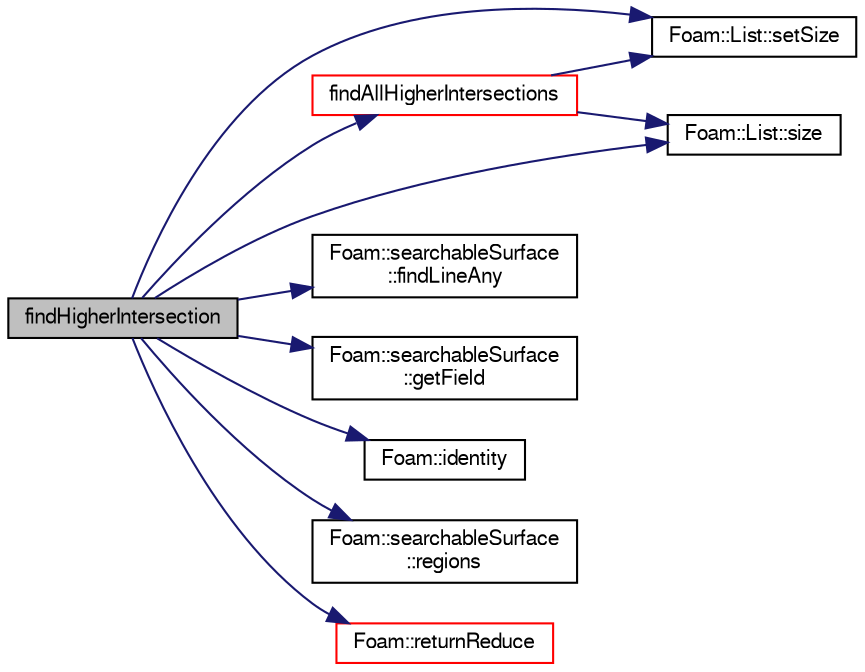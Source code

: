 digraph "findHigherIntersection"
{
  bgcolor="transparent";
  edge [fontname="FreeSans",fontsize="10",labelfontname="FreeSans",labelfontsize="10"];
  node [fontname="FreeSans",fontsize="10",shape=record];
  rankdir="LR";
  Node616 [label="findHigherIntersection",height=0.2,width=0.4,color="black", fillcolor="grey75", style="filled", fontcolor="black"];
  Node616 -> Node617 [color="midnightblue",fontsize="10",style="solid",fontname="FreeSans"];
  Node617 [label="findAllHigherIntersections",height=0.2,width=0.4,color="red",URL="$a24686.html#a2ddfa4de0fa7882bd33975fe7d96acbf",tooltip="Find all intersections of edge. Unsorted order. "];
  Node617 -> Node618 [color="midnightblue",fontsize="10",style="solid",fontname="FreeSans"];
  Node618 [label="Foam::List::setSize",height=0.2,width=0.4,color="black",URL="$a25694.html#aedb985ffeaf1bdbfeccc2a8730405703",tooltip="Reset size of List. "];
  Node617 -> Node619 [color="midnightblue",fontsize="10",style="solid",fontname="FreeSans"];
  Node619 [label="Foam::List::size",height=0.2,width=0.4,color="black",URL="$a25694.html#a8a5f6fa29bd4b500caf186f60245b384",tooltip="Override size to be inconsistent with allocated storage. "];
  Node616 -> Node624 [color="midnightblue",fontsize="10",style="solid",fontname="FreeSans"];
  Node624 [label="Foam::searchableSurface\l::findLineAny",height=0.2,width=0.4,color="black",URL="$a25234.html#ac2434098753d16a2c66a698c5cb33642",tooltip="Return any intersection on segment from start to end. "];
  Node616 -> Node625 [color="midnightblue",fontsize="10",style="solid",fontname="FreeSans"];
  Node625 [label="Foam::searchableSurface\l::getField",height=0.2,width=0.4,color="black",URL="$a25234.html#a7e480c726700f7be64e4c7ae546c48c2",tooltip="WIP. From a set of hits (points and. "];
  Node616 -> Node626 [color="midnightblue",fontsize="10",style="solid",fontname="FreeSans"];
  Node626 [label="Foam::identity",height=0.2,width=0.4,color="black",URL="$a21124.html#a36af96cb841435845fffb4fe69208490",tooltip="Create identity map (map[i] == i) of given length. "];
  Node616 -> Node627 [color="midnightblue",fontsize="10",style="solid",fontname="FreeSans"];
  Node627 [label="Foam::searchableSurface\l::regions",height=0.2,width=0.4,color="black",URL="$a25234.html#a7ebf756bf55e688f61fab68366c6c950",tooltip="Names of regions. "];
  Node616 -> Node628 [color="midnightblue",fontsize="10",style="solid",fontname="FreeSans"];
  Node628 [label="Foam::returnReduce",height=0.2,width=0.4,color="red",URL="$a21124.html#a8d528a67d2a9c6fe4fb94bc86872624b"];
  Node616 -> Node618 [color="midnightblue",fontsize="10",style="solid",fontname="FreeSans"];
  Node616 -> Node619 [color="midnightblue",fontsize="10",style="solid",fontname="FreeSans"];
}
